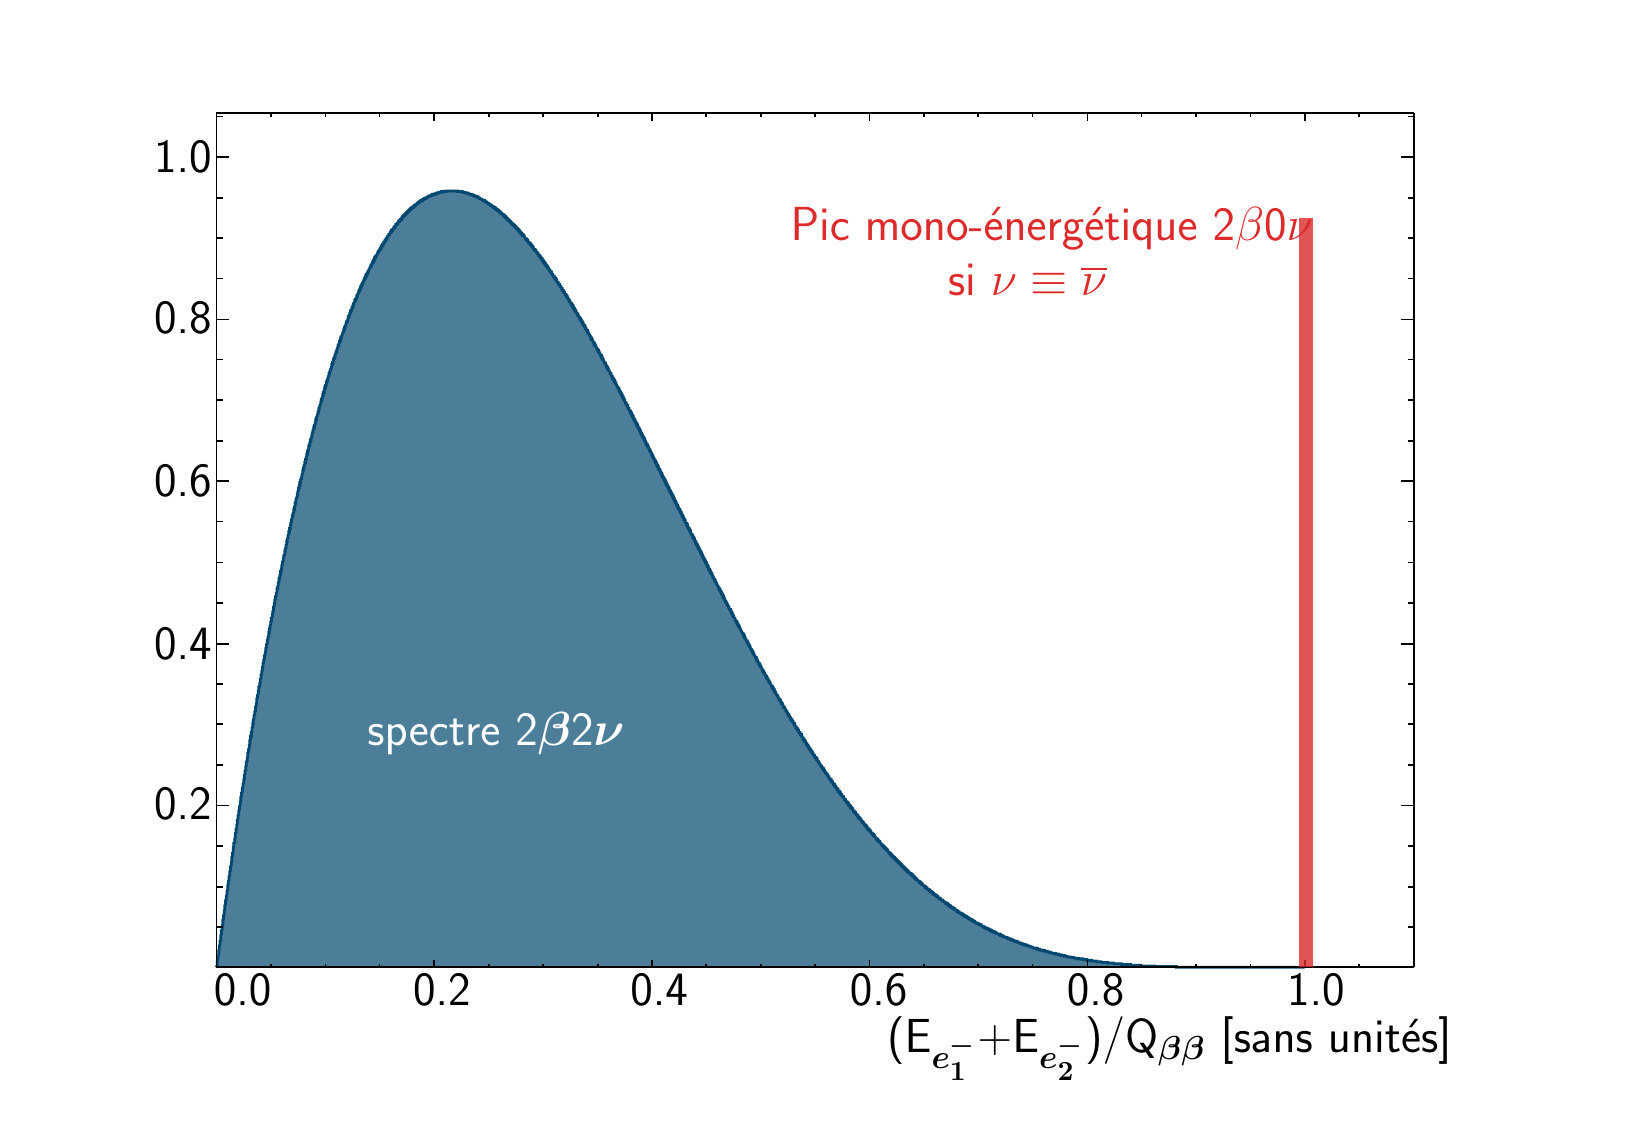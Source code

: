 \begin{tikzpicture}[y=-1cm]
  \sf
  \definecolor{red}{RGB}{221,42,43}
  \definecolor{green}{RGB}{132,184,24}
  \definecolor{blue}{RGB}{0,72,112}
  \definecolor{orange}{RGB}{192,128,64}
  \definecolor{gray}{RGB}{107,108,110}

% objects at depth 999:
% polyline
\path[fill=white] (0,27.94) rectangle (20.003,14.376);

% objects at depth 997:
% polyline
\path[fill=white] (2.398,26.308) rectangle (17.604,15.46);

% objects at depth 993:
% polyline
\path[fill=white] (2.398,26.308) rectangle (17.604,15.46);

\draw[line width=1pt,blue, fill=blue, fill opacity=0.7] (2.398,26.308) -- (2.398,26.3) -- (2.407,26.291) -- (2.407,26.23) -- (2.417,26.211) -- (2.417,26.168) -- (2.426,26.149) -- (2.426,26.096) -- (2.434,26.079) -- (2.434,26.035) -- (2.443,26.018) -- (2.443,25.974) -- (2.451,25.965) -- (2.451,25.904) -- (2.46,25.893) -- (2.46,25.84) -- (2.47,25.832) -- (2.47,25.779) -- (2.479,25.77) -- (2.479,25.709) -- (2.487,25.701) -- (2.487,25.648) -- (2.496,25.639) -- (2.496,25.586) -- (2.504,25.576) -- (2.504,25.523) -- (2.512,25.514) -- (2.512,25.461) -- (2.523,25.453) -- (2.523,25.4) -- (2.532,25.383) -- (2.532,25.339) -- (2.54,25.33) -- (2.54,25.269) -- (2.548,25.258) -- (2.548,25.216) -- (2.557,25.205) -- (2.557,25.152) -- (2.565,25.144) -- (2.565,25.091) -- (2.576,25.082) -- (2.576,25.03) -- (2.584,25.021) -- (2.584,24.977) -- (2.593,24.968) -- (2.593,24.907) -- (2.601,24.898) -- (2.601,24.854) -- (2.61,24.845) -- (2.61,24.782) -- (2.618,24.773) -- (2.618,24.729) -- (2.629,24.721) -- (2.629,24.676) -- (2.637,24.668) -- (2.637,24.606) -- (2.646,24.598) -- (2.646,24.553) -- (2.654,24.545) -- (2.654,24.5) -- (2.663,24.492) -- (2.663,24.439) -- (2.671,24.431) -- (2.671,24.378) -- (2.682,24.369) -- (2.682,24.316) -- (2.69,24.306) -- (2.69,24.263) -- (2.699,24.253) -- (2.699,24.21) -- (2.707,24.2) -- (2.707,24.147) -- (2.716,24.138) -- (2.716,24.094) -- (2.724,24.086) -- (2.724,24.033) -- (2.735,24.024) -- (2.735,23.98) -- (2.743,23.971) -- (2.743,23.927) -- (2.752,23.918) -- (2.752,23.865) -- (2.76,23.857) -- (2.76,23.812) -- (2.769,23.804) -- (2.769,23.76) -- (2.777,23.751) -- (2.777,23.698) -- (2.788,23.69) -- (2.788,23.645) -- (2.796,23.637) -- (2.796,23.584) -- (2.805,23.575) -- (2.805,23.539) -- (2.813,23.531) -- (2.813,23.487) -- (2.822,23.478) -- (2.822,23.425) -- (2.83,23.417) -- (2.83,23.372) -- (2.841,23.372) -- (2.841,23.319) -- (2.849,23.311) -- (2.849,23.266) -- (2.857,23.258) -- (2.857,23.213) -- (2.866,23.213) -- (2.866,23.161) -- (2.874,23.152) -- (2.874,23.108) -- (2.883,23.099) -- (2.883,23.063) -- (2.893,23.055) -- (2.893,23.002) -- (2.902,22.993) -- (2.902,22.957) -- (2.91,22.949) -- (2.91,22.896) -- (2.919,22.888) -- (2.919,22.852) -- (2.927,22.843) -- (2.927,22.799) -- (2.936,22.799) -- (2.936,22.746) -- (2.946,22.737) -- (2.946,22.701) -- (2.955,22.693) -- (2.955,22.648) -- (2.963,22.64) -- (2.963,22.595) -- (2.972,22.587) -- (2.972,22.551) -- (2.98,22.543) -- (2.98,22.498) -- (2.989,22.49) -- (2.989,22.445) -- (2.999,22.437) -- (2.999,22.401) -- (3.008,22.392) -- (3.008,22.348) -- (3.016,22.339) -- (3.016,22.305) -- (3.025,22.295) -- (3.025,22.253) -- (3.033,22.242) -- (3.033,22.208) -- (3.042,22.2) -- (3.042,22.155) -- (3.052,22.155) -- (3.052,22.111) -- (3.061,22.102) -- (3.061,22.058) -- (3.069,22.058) -- (3.069,22.013) -- (3.078,22.013) -- (3.078,21.969) -- (3.086,21.96) -- (3.086,21.924) -- (3.095,21.916) -- (3.095,21.872) -- (3.105,21.863) -- (3.105,21.829) -- (3.114,21.819) -- (3.114,21.785) -- (3.122,21.776) -- (3.122,21.732) -- (3.131,21.723) -- (3.131,21.687) -- (3.139,21.679) -- (3.139,21.643) -- (3.147,21.634) -- (3.147,21.598) -- (3.158,21.59) -- (3.158,21.554) -- (3.167,21.546) -- (3.167,21.501) -- (3.175,21.501) -- (3.175,21.467) -- (3.183,21.459) -- (3.183,21.423) -- (3.192,21.414) -- (3.192,21.37) -- (3.2,21.37) -- (3.2,21.334) -- (3.211,21.325) -- (3.211,21.281) -- (3.219,21.281) -- (3.219,21.247) -- (3.228,21.237) -- (3.228,21.203) -- (3.236,21.194) -- (3.236,21.158) -- (3.245,21.15) -- (3.245,21.114) -- (3.253,21.105) -- (3.253,21.078) -- (3.264,21.069) -- (3.264,21.025) -- (3.272,21.025) -- (3.272,20.991) -- (3.281,20.983) -- (3.281,20.947) -- (3.289,20.938) -- (3.289,20.902) -- (3.298,20.902) -- (3.298,20.866) -- (3.306,20.858) -- (3.306,20.824) -- (3.317,20.813) -- (3.317,20.779) -- (3.325,20.779) -- (3.325,20.735) -- (3.334,20.735) -- (3.334,20.699) -- (3.342,20.69) -- (3.342,20.665) -- (3.351,20.654) -- (3.351,20.621) -- (3.359,20.612) -- (3.359,20.576) -- (3.37,20.576) -- (3.37,20.54) -- (3.378,20.532) -- (3.378,20.496) -- (3.387,20.496) -- (3.387,20.462) -- (3.395,20.453) -- (3.395,20.417) -- (3.404,20.417) -- (3.404,20.381) -- (3.412,20.373) -- (3.412,20.348) -- (3.423,20.337) -- (3.423,20.303) -- (3.431,20.303) -- (3.431,20.267) -- (3.44,20.259) -- (3.44,20.223) -- (3.448,20.223) -- (3.448,20.189) -- (3.457,20.189) -- (3.457,20.153) -- (3.465,20.153) -- (3.465,20.117) -- (3.476,20.108) -- (3.476,20.083) -- (3.484,20.072) -- (3.484,20.047) -- (3.493,20.038) -- (3.493,20.003) -- (3.501,20.003) -- (3.501,19.967) -- (3.509,19.967) -- (3.509,19.933) -- (3.518,19.924) -- (3.518,19.897) -- (3.528,19.897) -- (3.528,19.861) -- (3.537,19.861) -- (3.537,19.827) -- (3.545,19.818) -- (3.545,19.791) -- (3.554,19.791) -- (3.554,19.755) -- (3.562,19.755) -- (3.562,19.721) -- (3.571,19.713) -- (3.571,19.685) -- (3.581,19.685) -- (3.581,19.649) -- (3.59,19.641) -- (3.59,19.615) -- (3.598,19.615) -- (3.598,19.588) -- (3.607,19.579) -- (3.607,19.554) -- (3.615,19.543) -- (3.615,19.518) -- (3.624,19.509) -- (3.624,19.482) -- (3.634,19.473) -- (3.634,19.448) -- (3.643,19.448) -- (3.643,19.42) -- (3.651,19.412) -- (3.651,19.384) -- (3.66,19.376) -- (3.66,19.351) -- (3.668,19.351) -- (3.668,19.323) -- (3.677,19.315) -- (3.677,19.289) -- (3.687,19.279) -- (3.687,19.253) -- (3.696,19.253) -- (3.696,19.217) -- (3.704,19.217) -- (3.704,19.192) -- (3.713,19.183) -- (3.713,19.164) -- (3.721,19.156) -- (3.721,19.13) -- (3.73,19.12) -- (3.73,19.094) -- (3.74,19.094) -- (3.74,19.067) -- (3.749,19.058) -- (3.749,19.033) -- (3.757,19.033) -- (3.757,19.006) -- (3.766,19.006) -- (3.766,18.972) -- (3.774,18.972) -- (3.774,18.944) -- (3.782,18.944) -- (3.782,18.919) -- (3.793,18.919) -- (3.793,18.883) -- (3.802,18.883) -- (3.802,18.855) -- (3.81,18.855) -- (3.81,18.83) -- (3.818,18.821) -- (3.818,18.802) -- (3.827,18.794) -- (3.827,18.768) -- (3.835,18.768) -- (3.835,18.741) -- (3.846,18.733) -- (3.846,18.716) -- (3.854,18.707) -- (3.854,18.688) -- (3.863,18.68) -- (3.863,18.654) -- (3.871,18.654) -- (3.871,18.627) -- (3.88,18.627) -- (3.88,18.601) -- (3.888,18.601) -- (3.888,18.574) -- (3.899,18.574) -- (3.899,18.548) -- (3.907,18.548) -- (3.907,18.521) -- (3.916,18.512) -- (3.916,18.495) -- (3.924,18.495) -- (3.924,18.468) -- (3.933,18.459) -- (3.933,18.443) -- (3.941,18.432) -- (3.941,18.415) -- (3.952,18.415) -- (3.952,18.39) -- (3.96,18.379) -- (3.96,18.362) -- (3.969,18.362) -- (3.969,18.337) -- (3.977,18.337) -- (3.977,18.309) -- (3.986,18.309) -- (3.986,18.292) -- (3.994,18.284) -- (3.994,18.265) -- (4.005,18.256) -- (4.005,18.239) -- (4.013,18.231) -- (4.013,18.212) -- (4.022,18.212) -- (4.022,18.186) -- (4.03,18.186) -- (4.03,18.167) -- (4.039,18.159) -- (4.039,18.142) -- (4.047,18.133) -- (4.047,18.114) -- (4.058,18.114) -- (4.058,18.098) -- (4.066,18.089) -- (4.066,18.072) -- (4.075,18.062) -- (4.075,18.045) -- (4.083,18.045) -- (4.083,18.028) -- (4.092,18.019) -- (4.092,18.0) -- (4.1,17.992) -- (4.1,17.975) -- (4.111,17.975) -- (4.111,17.956) -- (4.119,17.947) -- (4.119,17.93) -- (4.128,17.93) -- (4.128,17.913) -- (4.136,17.913) -- (4.136,17.886) -- (4.144,17.886) -- (4.144,17.869) -- (4.153,17.86) -- (4.153,17.841) -- (4.163,17.841) -- (4.163,17.824) -- (4.172,17.824) -- (4.172,17.808) -- (4.18,17.797) -- (4.18,17.78) -- (4.189,17.78) -- (4.189,17.763) -- (4.197,17.755) -- (4.197,17.744) -- (4.206,17.736) -- (4.206,17.719) -- (4.216,17.719) -- (4.216,17.702) -- (4.225,17.702) -- (4.225,17.674) -- (4.233,17.674) -- (4.233,17.657) -- (4.242,17.657) -- (4.242,17.638) -- (4.25,17.638) -- (4.25,17.621) -- (4.259,17.613) -- (4.259,17.604) -- (4.269,17.596) -- (4.269,17.585) -- (4.278,17.577) -- (4.278,17.56) -- (4.286,17.56) -- (4.286,17.543) -- (4.295,17.543) -- (4.295,17.524) -- (4.303,17.524) -- (4.303,17.507) -- (4.312,17.507) -- (4.312,17.49) -- (4.322,17.49) -- (4.322,17.471) -- (4.331,17.462) -- (4.331,17.454) -- (4.339,17.446) -- (4.339,17.437) -- (4.348,17.427) -- (4.348,17.418) -- (4.356,17.41) -- (4.356,17.401) -- (4.365,17.401) -- (4.365,17.384) -- (4.375,17.374) -- (4.375,17.365) -- (4.384,17.365) -- (4.384,17.348) -- (4.392,17.348) -- (4.392,17.331) -- (4.401,17.331) -- (4.401,17.312) -- (4.409,17.312) -- (4.409,17.295) -- (4.417,17.295) -- (4.417,17.278) -- (4.428,17.278) -- (4.428,17.268) -- (4.437,17.259) -- (4.437,17.251) -- (4.445,17.242) -- (4.445,17.234) -- (4.453,17.234) -- (4.453,17.215) -- (4.462,17.215) -- (4.462,17.206) -- (4.47,17.198) -- (4.47,17.189) -- (4.481,17.189) -- (4.481,17.173) -- (4.489,17.173) -- (4.489,17.153) -- (4.498,17.153) -- (4.498,17.145) -- (4.506,17.145) -- (4.506,17.128) -- (4.515,17.128) -- (4.515,17.12) -- (4.523,17.109) -- (4.523,17.101) -- (4.534,17.101) -- (4.534,17.084) -- (4.542,17.084) -- (4.542,17.075) -- (4.551,17.075) -- (4.551,17.056) -- (4.559,17.056) -- (4.559,17.048) -- (4.568,17.039) -- (4.568,17.031) -- (4.576,17.031) -- (4.576,17.022) -- (4.587,17.014) -- (4.587,17.003) -- (4.595,17.003) -- (4.595,16.995) -- (4.604,16.986) -- (4.604,16.978) -- (4.612,16.978) -- (4.612,16.969) -- (4.621,16.969) -- (4.621,16.95) -- (4.629,16.95) -- (4.629,16.942) -- (4.64,16.942) -- (4.64,16.933) -- (4.648,16.925) -- (4.648,16.916) -- (4.657,16.916) -- (4.657,16.908) -- (4.665,16.908) -- (4.665,16.897) -- (4.674,16.889) -- (4.674,16.88) -- (4.682,16.88) -- (4.682,16.872) -- (4.693,16.872) -- (4.693,16.863) -- (4.701,16.863) -- (4.701,16.855) -- (4.71,16.844) -- (4.71,16.836) -- (4.718,16.836) -- (4.718,16.828) -- (4.727,16.828) -- (4.727,16.819) -- (4.735,16.819) -- (4.735,16.811) -- (4.746,16.811) -- (4.746,16.802) -- (4.754,16.802) -- (4.754,16.783) -- (4.763,16.783) -- (4.763,16.775) -- (4.771,16.775) -- (4.771,16.766) -- (4.779,16.766) -- (4.779,16.758) -- (4.788,16.758) -- (4.788,16.749) -- (4.798,16.749) -- (4.798,16.739) -- (4.807,16.739) -- (4.807,16.73) -- (4.815,16.73) -- (4.815,16.722) -- (4.824,16.722) -- (4.824,16.713) -- (4.832,16.713) -- (4.832,16.705) -- (4.841,16.705) -- (4.841,16.696) -- (4.851,16.696) -- (4.851,16.686) -- (4.86,16.686) -- (4.86,16.677) -- (4.868,16.677) -- (4.868,16.669) -- (4.877,16.669) -- (4.877,16.66) -- (4.894,16.66) -- (4.894,16.652) -- (4.904,16.652) -- (4.904,16.643) -- (4.913,16.643) -- (4.913,16.633) -- (4.921,16.633) -- (4.921,16.624) -- (4.93,16.624) -- (4.938,16.616) -- (4.947,16.616) -- (4.947,16.607) -- (4.957,16.607) -- (4.957,16.599) -- (4.966,16.599) -- (4.966,16.59) -- (4.983,16.59) -- (4.983,16.58) -- (4.991,16.58) -- (4.991,16.571) -- (5.01,16.571) -- (5.01,16.563) -- (5.019,16.563) -- (5.019,16.554) -- (5.036,16.554) -- (5.036,16.546) -- (5.052,16.546) -- (5.052,16.538) -- (5.072,16.538) -- (5.072,16.527) -- (5.08,16.527) -- (5.088,16.518) -- (5.105,16.518) -- (5.105,16.51) -- (5.124,16.51) -- (5.124,16.502) -- (5.141,16.502) -- (5.141,16.493) -- (5.169,16.493) -- (5.169,16.485) -- (5.194,16.485) -- (5.194,16.474) -- (5.222,16.474) -- (5.222,16.466) -- (5.256,16.466) -- (5.256,16.457) -- (5.309,16.457) -- (5.309,16.449) -- (5.459,16.449) -- (5.459,16.457) -- (5.52,16.457) -- (5.52,16.466) -- (5.556,16.466) -- (5.556,16.474) -- (5.592,16.474) -- (5.592,16.485) -- (5.609,16.485) -- (5.618,16.493) -- (5.635,16.493) -- (5.635,16.502) -- (5.662,16.502) -- (5.662,16.51) -- (5.679,16.51) -- (5.679,16.518) -- (5.707,16.518) -- (5.707,16.527) -- (5.723,16.527) -- (5.723,16.538) -- (5.74,16.538) -- (5.74,16.546) -- (5.751,16.546) -- (5.759,16.554) -- (5.768,16.554) -- (5.776,16.563) -- (5.785,16.563) -- (5.785,16.571) -- (5.804,16.571) -- (5.804,16.58) -- (5.812,16.58) -- (5.821,16.59) -- (5.829,16.59) -- (5.829,16.599) -- (5.838,16.599) -- (5.846,16.607) -- (5.857,16.607) -- (5.857,16.616) -- (5.865,16.616) -- (5.874,16.624) -- (5.882,16.624) -- (5.882,16.633) -- (5.891,16.633) -- (5.899,16.643) -- (5.91,16.643) -- (5.91,16.652) -- (5.918,16.652) -- (5.918,16.66) -- (5.935,16.66) -- (5.935,16.669) -- (5.944,16.669) -- (5.944,16.677) -- (5.952,16.677) -- (5.952,16.686) -- (5.963,16.686) -- (5.963,16.696) -- (5.98,16.696) -- (5.98,16.705) -- (5.988,16.705) -- (5.988,16.713) -- (5.997,16.713) -- (5.997,16.722) -- (6.005,16.722) -- (6.005,16.73) -- (6.016,16.73) -- (6.016,16.739) -- (6.024,16.739) -- (6.032,16.749) -- (6.041,16.749) -- (6.041,16.758) -- (6.049,16.758) -- (6.049,16.766) -- (6.058,16.766) -- (6.058,16.775) -- (6.068,16.775) -- (6.068,16.783) -- (6.077,16.783) -- (6.077,16.792) -- (6.085,16.792) -- (6.085,16.802) -- (6.094,16.802) -- (6.094,16.811) -- (6.102,16.811) -- (6.102,16.819) -- (6.111,16.819) -- (6.111,16.828) -- (6.121,16.828) -- (6.121,16.836) -- (6.13,16.836) -- (6.13,16.844) -- (6.138,16.844) -- (6.138,16.855) -- (6.147,16.855) -- (6.147,16.863) -- (6.155,16.863) -- (6.155,16.872) -- (6.164,16.872) -- (6.164,16.88) -- (6.174,16.88) -- (6.174,16.889) -- (6.183,16.889) -- (6.183,16.897) -- (6.191,16.897) -- (6.191,16.908) -- (6.2,16.908) -- (6.2,16.916) -- (6.208,16.916) -- (6.208,16.925) -- (6.217,16.925) -- (6.217,16.933) -- (6.227,16.933) -- (6.227,16.942) -- (6.236,16.942) -- (6.236,16.95) -- (6.244,16.95) -- (6.244,16.961) -- (6.253,16.961) -- (6.253,16.978) -- (6.261,16.978) -- (6.261,16.986) -- (6.27,16.986) -- (6.27,16.995) -- (6.28,16.995) -- (6.28,17.003) -- (6.289,17.003) -- (6.289,17.014) -- (6.297,17.014) -- (6.297,17.022) -- (6.306,17.022) -- (6.306,17.031) -- (6.314,17.039) -- (6.322,17.048) -- (6.322,17.056) -- (6.333,17.056) -- (6.333,17.067) -- (6.342,17.067) -- (6.342,17.075) -- (6.35,17.075) -- (6.35,17.084) -- (6.358,17.092) -- (6.358,17.101) -- (6.367,17.101) -- (6.367,17.109) -- (6.375,17.109) -- (6.375,17.12) -- (6.386,17.12) -- (6.386,17.128) -- (6.394,17.128) -- (6.394,17.145) -- (6.403,17.145) -- (6.403,17.153) -- (6.411,17.153) -- (6.411,17.162) -- (6.42,17.162) -- (6.42,17.173) -- (6.428,17.181) -- (6.428,17.189) -- (6.439,17.189) -- (6.439,17.198) -- (6.447,17.198) -- (6.447,17.206) -- (6.456,17.206) -- (6.456,17.215) -- (6.464,17.225) -- (6.464,17.234) -- (6.473,17.234) -- (6.473,17.242) -- (6.481,17.242) -- (6.481,17.251) -- (6.492,17.259) -- (6.492,17.268) -- (6.5,17.268) -- (6.5,17.278) -- (6.509,17.278) -- (6.509,17.295) -- (6.517,17.295) -- (6.517,17.304) -- (6.526,17.304) -- (6.526,17.312) -- (6.534,17.312) -- (6.534,17.331) -- (6.545,17.331) -- (6.545,17.34) -- (6.553,17.34) -- (6.553,17.357) -- (6.562,17.357) -- (6.562,17.365) -- (6.57,17.365) -- (6.57,17.374) -- (6.579,17.374) -- (6.579,17.393) -- (6.587,17.393) -- (6.587,17.401) -- (6.598,17.401) -- (6.598,17.41) -- (6.606,17.418) -- (6.606,17.427) -- (6.615,17.427) -- (6.615,17.437) -- (6.623,17.446) -- (6.623,17.454) -- (6.632,17.454) -- (6.632,17.462) -- (6.64,17.471) -- (6.64,17.479) -- (6.651,17.479) -- (6.651,17.49) -- (6.659,17.498) -- (6.659,17.507) -- (6.668,17.507) -- (6.668,17.515) -- (6.676,17.524) -- (6.676,17.532) -- (6.684,17.532) -- (6.684,17.543) -- (6.693,17.543) -- (6.693,17.56) -- (6.703,17.56) -- (6.703,17.568) -- (6.712,17.568) -- (6.712,17.585) -- (6.72,17.585) -- (6.72,17.596) -- (6.729,17.604) -- (6.729,17.613) -- (6.737,17.613) -- (6.737,17.621) -- (6.746,17.63) -- (6.746,17.638) -- (6.756,17.638) -- (6.756,17.649) -- (6.765,17.657) -- (6.765,17.666) -- (6.773,17.666) -- (6.773,17.674) -- (6.782,17.683) -- (6.782,17.691) -- (6.79,17.691) -- (6.79,17.71) -- (6.799,17.71) -- (6.799,17.719) -- (6.809,17.719) -- (6.809,17.736) -- (6.818,17.736) -- (6.818,17.744) -- (6.826,17.755) -- (6.826,17.763) -- (6.835,17.763) -- (6.835,17.78) -- (6.843,17.78) -- (6.843,17.788) -- (6.852,17.788) -- (6.852,17.808) -- (6.862,17.808) -- (6.862,17.816) -- (6.871,17.824) -- (6.871,17.833) -- (6.879,17.833) -- (6.879,17.85) -- (6.888,17.85) -- (6.888,17.86) -- (6.896,17.869) -- (6.896,17.877) -- (6.905,17.877) -- (6.905,17.894) -- (6.915,17.894) -- (6.915,17.903) -- (6.924,17.903) -- (6.924,17.922) -- (6.932,17.922) -- (6.932,17.939) -- (6.941,17.939) -- (6.941,17.947) -- (6.949,17.947) -- (6.949,17.966) -- (6.957,17.966) -- (6.957,17.983) -- (6.968,17.983) -- (6.968,17.992) -- (6.977,18.0) -- (6.977,18.009) -- (6.985,18.009) -- (6.985,18.028) -- (6.993,18.028) -- (6.993,18.036) -- (7.002,18.045) -- (7.002,18.053) -- (7.01,18.053) -- (7.01,18.072) -- (7.021,18.072) -- (7.021,18.089) -- (7.029,18.089) -- (7.029,18.098) -- (7.038,18.098) -- (7.038,18.114) -- (7.046,18.114) -- (7.046,18.133) -- (7.055,18.133) -- (7.055,18.142) -- (7.063,18.15) -- (7.063,18.159) -- (7.074,18.159) -- (7.074,18.178) -- (7.082,18.178) -- (7.082,18.195) -- (7.091,18.195) -- (7.091,18.203) -- (7.099,18.212) -- (7.099,18.22) -- (7.108,18.22) -- (7.108,18.239) -- (7.116,18.239) -- (7.116,18.256) -- (7.127,18.256) -- (7.127,18.265) -- (7.135,18.273) -- (7.135,18.284) -- (7.144,18.292) -- (7.144,18.301) -- (7.152,18.301) -- (7.152,18.318) -- (7.161,18.318) -- (7.161,18.337) -- (7.169,18.337) -- (7.169,18.345) -- (7.18,18.354) -- (7.18,18.362) -- (7.188,18.371) -- (7.188,18.379) -- (7.197,18.379) -- (7.197,18.398) -- (7.205,18.398) -- (7.205,18.415) -- (7.214,18.415) -- (7.214,18.423) -- (7.222,18.432) -- (7.222,18.443) -- (7.233,18.451) -- (7.233,18.459) -- (7.241,18.459) -- (7.241,18.476) -- (7.25,18.476) -- (7.25,18.495) -- (7.258,18.495) -- (7.258,18.504) -- (7.267,18.512) -- (7.267,18.521) -- (7.275,18.529) -- (7.275,18.538) -- (7.286,18.538) -- (7.286,18.557) -- (7.294,18.557) -- (7.294,18.574) -- (7.303,18.574) -- (7.303,18.591) -- (7.311,18.591) -- (7.311,18.601) -- (7.319,18.61) -- (7.319,18.618) -- (7.328,18.627) -- (7.328,18.635) -- (7.338,18.635) -- (7.338,18.654) -- (7.347,18.663) -- (7.347,18.671) -- (7.355,18.671) -- (7.355,18.688) -- (7.364,18.688) -- (7.364,18.707) -- (7.372,18.707) -- (7.372,18.724) -- (7.381,18.724) -- (7.381,18.733) -- (7.391,18.741) -- (7.391,18.749) -- (7.4,18.76) -- (7.4,18.768) -- (7.408,18.768) -- (7.408,18.785) -- (7.417,18.794) -- (7.417,18.802) -- (7.425,18.802) -- (7.425,18.821) -- (7.434,18.821) -- (7.434,18.838) -- (7.444,18.838) -- (7.444,18.855) -- (7.453,18.855) -- (7.453,18.874) -- (7.461,18.874) -- (7.461,18.891) -- (7.47,18.891) -- (7.47,18.9) -- (7.478,18.908) -- (7.478,18.919) -- (7.487,18.927) -- (7.487,18.936) -- (7.497,18.944) -- (7.497,18.953) -- (7.506,18.953) -- (7.506,18.972) -- (7.514,18.972) -- (7.514,18.989) -- (7.523,18.989) -- (7.523,19.006) -- (7.531,19.006) -- (7.531,19.025) -- (7.54,19.025) -- (7.54,19.042) -- (7.55,19.042) -- (7.55,19.058) -- (7.559,19.058) -- (7.559,19.078) -- (7.567,19.078) -- (7.567,19.094) -- (7.576,19.094) -- (7.576,19.111) -- (7.584,19.111) -- (7.584,19.12) -- (7.592,19.13) -- (7.592,19.147) -- (7.603,19.147) -- (7.603,19.156) -- (7.612,19.164) -- (7.612,19.173) -- (7.62,19.173) -- (7.62,19.192) -- (7.628,19.2) -- (7.628,19.209) -- (7.637,19.209) -- (7.637,19.226) -- (7.645,19.236) -- (7.645,19.245) -- (7.656,19.245) -- (7.656,19.262) -- (7.664,19.262) -- (7.664,19.279) -- (7.673,19.279) -- (7.673,19.298) -- (7.681,19.298) -- (7.681,19.315) -- (7.69,19.315) -- (7.69,19.332) -- (7.698,19.332) -- (7.698,19.351) -- (7.709,19.351) -- (7.709,19.367) -- (7.717,19.367) -- (7.717,19.384) -- (7.726,19.384) -- (7.726,19.403) -- (7.734,19.403) -- (7.734,19.42) -- (7.743,19.42) -- (7.743,19.437) -- (7.751,19.437) -- (7.751,19.456) -- (7.762,19.456) -- (7.762,19.473) -- (7.77,19.473) -- (7.77,19.49) -- (7.779,19.49) -- (7.779,19.509) -- (7.787,19.509) -- (7.787,19.526) -- (7.796,19.526) -- (7.796,19.543) -- (7.804,19.543) -- (7.804,19.562) -- (7.815,19.562) -- (7.815,19.579) -- (7.823,19.579) -- (7.823,19.596) -- (7.832,19.596) -- (7.832,19.615) -- (7.84,19.615) -- (7.84,19.624) -- (7.849,19.632) -- (7.849,19.649) -- (7.857,19.649) -- (7.857,19.668) -- (7.868,19.668) -- (7.868,19.685) -- (7.876,19.685) -- (7.876,19.702) -- (7.885,19.702) -- (7.885,19.713) -- (7.893,19.721) -- (7.893,19.738) -- (7.902,19.738) -- (7.902,19.755) -- (7.91,19.755) -- (7.91,19.765) -- (7.921,19.774) -- (7.921,19.791) -- (7.929,19.791) -- (7.929,19.808) -- (7.938,19.808) -- (7.938,19.827) -- (7.946,19.827) -- (7.946,19.844) -- (7.954,19.844) -- (7.954,19.852) -- (7.963,19.861) -- (7.963,19.88) -- (7.973,19.88) -- (7.973,19.897) -- (7.982,19.897) -- (7.982,19.914) -- (7.99,19.914) -- (7.99,19.933) -- (7.999,19.933) -- (7.999,19.95) -- (8.007,19.95) -- (8.007,19.967) -- (8.016,19.967) -- (8.016,19.986) -- (8.026,19.986) -- (8.026,20.003) -- (8.035,20.003) -- (8.035,20.019) -- (8.043,20.019) -- (8.043,20.038) -- (8.052,20.038) -- (8.052,20.055) -- (8.06,20.055) -- (8.06,20.072) -- (8.069,20.072) -- (8.069,20.091) -- (8.079,20.091) -- (8.079,20.108) -- (8.088,20.108) -- (8.088,20.125) -- (8.096,20.125) -- (8.096,20.144) -- (8.105,20.144) -- (8.105,20.161) -- (8.113,20.161) -- (8.113,20.178) -- (8.122,20.178) -- (8.122,20.197) -- (8.132,20.197) -- (8.132,20.214) -- (8.141,20.214) -- (8.141,20.231) -- (8.149,20.231) -- (8.149,20.25) -- (8.158,20.25) -- (8.158,20.267) -- (8.166,20.267) -- (8.166,20.284) -- (8.175,20.284) -- (8.175,20.303) -- (8.185,20.303) -- (8.185,20.32) -- (8.194,20.32) -- (8.194,20.337) -- (8.202,20.337) -- (8.202,20.356) -- (8.211,20.356) -- (8.211,20.373) -- (8.219,20.373) -- (8.219,20.39) -- (8.227,20.39) -- (8.227,20.409) -- (8.238,20.409) -- (8.238,20.426) -- (8.247,20.426) -- (8.247,20.443) -- (8.255,20.443) -- (8.255,20.462) -- (8.263,20.462) -- (8.263,20.479) -- (8.272,20.479) -- (8.272,20.496) -- (8.28,20.496) -- (8.28,20.515) -- (8.291,20.515) -- (8.291,20.532) -- (8.299,20.532) -- (8.299,20.549) -- (8.308,20.549) -- (8.308,20.568) -- (8.316,20.568) -- (8.316,20.585) -- (8.325,20.585) -- (8.325,20.602) -- (8.333,20.602) -- (8.333,20.621) -- (8.344,20.621) -- (8.344,20.637) -- (8.352,20.637) -- (8.352,20.654) -- (8.361,20.665) -- (8.361,20.673) -- (8.369,20.673) -- (8.369,20.69) -- (8.378,20.69) -- (8.378,20.707) -- (8.386,20.718) -- (8.386,20.726) -- (8.397,20.726) -- (8.397,20.743) -- (8.405,20.743) -- (8.405,20.76) -- (8.414,20.76) -- (8.414,20.779) -- (8.422,20.779) -- (8.422,20.796) -- (8.431,20.805) -- (8.431,20.813) -- (8.439,20.813) -- (8.439,20.832) -- (8.45,20.832) -- (8.45,20.849) -- (8.458,20.849) -- (8.458,20.866) -- (8.467,20.866) -- (8.467,20.885) -- (8.475,20.894) -- (8.475,20.902) -- (8.484,20.902) -- (8.484,20.919) -- (8.492,20.919) -- (8.492,20.938) -- (8.503,20.938) -- (8.503,20.955) -- (8.511,20.955) -- (8.511,20.972) -- (8.52,20.972) -- (8.52,20.991) -- (8.528,20.991) -- (8.528,21.008) -- (8.537,21.008) -- (8.537,21.025) -- (8.545,21.025) -- (8.545,21.044) -- (8.556,21.044) -- (8.556,21.061) -- (8.564,21.061) -- (8.564,21.078) -- (8.572,21.078) -- (8.572,21.097) -- (8.581,21.097) -- (8.581,21.114) -- (8.589,21.114) -- (8.589,21.131) -- (8.598,21.131) -- (8.598,21.15) -- (8.608,21.15) -- (8.608,21.167) -- (8.617,21.167) -- (8.617,21.184) -- (8.625,21.184) -- (8.625,21.203) -- (8.634,21.203) -- (8.634,21.22) -- (8.642,21.22) -- (8.642,21.237) -- (8.651,21.237) -- (8.651,21.256) -- (8.661,21.256) -- (8.661,21.273) -- (8.67,21.273) -- (8.67,21.289) -- (8.678,21.289) -- (8.678,21.308) -- (8.687,21.308) -- (8.687,21.325) -- (8.695,21.325) -- (8.695,21.334) -- (8.704,21.342) -- (8.704,21.361) -- (8.714,21.361) -- (8.714,21.37) -- (8.723,21.378) -- (8.723,21.395) -- (8.731,21.395) -- (8.731,21.406) -- (8.74,21.414) -- (8.74,21.423) -- (8.748,21.431) -- (8.748,21.44) -- (8.757,21.448) -- (8.757,21.459) -- (8.767,21.467) -- (8.767,21.476) -- (8.776,21.484) -- (8.776,21.493) -- (8.784,21.493) -- (8.784,21.512) -- (8.793,21.512) -- (8.793,21.529) -- (8.801,21.529) -- (8.801,21.546) -- (8.81,21.546) -- (8.81,21.565) -- (8.82,21.565) -- (8.82,21.582) -- (8.829,21.582) -- (8.829,21.598) -- (8.837,21.598) -- (8.837,21.618) -- (8.846,21.618) -- (8.846,21.634) -- (8.854,21.634) -- (8.854,21.643) -- (8.862,21.651) -- (8.862,21.67) -- (8.873,21.67) -- (8.873,21.679) -- (8.882,21.687) -- (8.882,21.704) -- (8.89,21.704) -- (8.89,21.713) -- (8.898,21.723) -- (8.898,21.732) -- (8.907,21.732) -- (8.907,21.749) -- (8.915,21.757) -- (8.915,21.766) -- (8.926,21.766) -- (8.926,21.785) -- (8.934,21.785) -- (8.934,21.802) -- (8.943,21.802) -- (8.943,21.819) -- (8.951,21.819) -- (8.951,21.838) -- (8.96,21.838) -- (8.96,21.855) -- (8.968,21.855) -- (8.968,21.863) -- (8.979,21.872) -- (8.979,21.882) -- (8.987,21.891) -- (8.987,21.899) -- (8.996,21.907) -- (8.996,21.916) -- (9.004,21.916) -- (9.004,21.935) -- (9.013,21.935) -- (9.013,21.952) -- (9.021,21.952) -- (9.021,21.969) -- (9.032,21.969) -- (9.032,21.988) -- (9.04,21.988) -- (9.04,21.996) -- (9.049,22.005) -- (9.049,22.022) -- (9.057,22.022) -- (9.057,22.03) -- (9.066,22.041) -- (9.066,22.049) -- (9.074,22.058) -- (9.074,22.066) -- (9.085,22.066) -- (9.085,22.083) -- (9.093,22.083) -- (9.093,22.102) -- (9.102,22.102) -- (9.102,22.119) -- (9.11,22.119) -- (9.11,22.128) -- (9.119,22.136) -- (9.119,22.147) -- (9.127,22.155) -- (9.127,22.164) -- (9.138,22.164) -- (9.138,22.181) -- (9.146,22.181) -- (9.146,22.2) -- (9.155,22.2) -- (9.155,22.217) -- (9.163,22.217) -- (9.163,22.233) -- (9.172,22.233) -- (9.172,22.242) -- (9.18,22.253) -- (9.18,22.261) -- (9.191,22.269) -- (9.191,22.278) -- (9.199,22.278) -- (9.199,22.295) -- (9.207,22.295) -- (9.207,22.314) -- (9.216,22.314) -- (9.216,22.331) -- (9.224,22.331) -- (9.224,22.339) -- (9.233,22.348) -- (9.233,22.358) -- (9.243,22.367) -- (9.243,22.375) -- (9.252,22.375) -- (9.252,22.392) -- (9.26,22.392) -- (9.26,22.411) -- (9.269,22.411) -- (9.269,22.42) -- (9.277,22.428) -- (9.277,22.437) -- (9.286,22.445) -- (9.286,22.454) -- (9.296,22.454) -- (9.296,22.473) -- (9.305,22.473) -- (9.305,22.49) -- (9.313,22.49) -- (9.313,22.498) -- (9.322,22.507) -- (9.322,22.517) -- (9.33,22.526) -- (9.33,22.534) -- (9.339,22.534) -- (9.339,22.551) -- (9.349,22.551) -- (9.349,22.57) -- (9.358,22.57) -- (9.358,22.578) -- (9.366,22.587) -- (9.366,22.595) -- (9.375,22.604) -- (9.375,22.612) -- (9.383,22.612) -- (9.383,22.631) -- (9.392,22.631) -- (9.392,22.648) -- (9.402,22.648) -- (9.402,22.657) -- (9.411,22.665) -- (9.411,22.676) -- (9.419,22.676) -- (9.419,22.693) -- (9.428,22.693) -- (9.428,22.701) -- (9.436,22.71) -- (9.436,22.718) -- (9.445,22.729) -- (9.445,22.737) -- (9.455,22.737) -- (9.455,22.754) -- (9.464,22.754) -- (9.464,22.771) -- (9.472,22.771) -- (9.472,22.782) -- (9.481,22.782) -- (9.481,22.799) -- (9.489,22.799) -- (9.489,22.816) -- (9.497,22.816) -- (9.497,22.824) -- (9.508,22.835) -- (9.508,22.843) -- (9.517,22.852) -- (9.517,22.86) -- (9.525,22.86) -- (9.525,22.868) -- (9.533,22.877) -- (9.533,22.888) -- (9.542,22.896) -- (9.542,22.904) -- (9.55,22.904) -- (9.55,22.921) -- (9.561,22.921) -- (9.561,22.93) -- (9.569,22.94) -- (9.569,22.949) -- (9.578,22.949) -- (9.578,22.966) -- (9.586,22.966) -- (9.586,22.974) -- (9.595,22.983) -- (9.595,22.993) -- (9.603,23.002) -- (9.603,23.01) -- (9.614,23.01) -- (9.614,23.019) -- (9.622,23.027) -- (9.622,23.036) -- (9.631,23.046) -- (9.631,23.055) -- (9.639,23.055) -- (9.639,23.063) -- (9.648,23.072) -- (9.648,23.08) -- (9.656,23.089) -- (9.656,23.099) -- (9.667,23.099) -- (9.667,23.116) -- (9.675,23.116) -- (9.675,23.125) -- (9.684,23.133) -- (9.684,23.142) -- (9.692,23.142) -- (9.692,23.161) -- (9.701,23.161) -- (9.701,23.169) -- (9.709,23.169) -- (9.709,23.186) -- (9.72,23.186) -- (9.72,23.194) -- (9.728,23.205) -- (9.728,23.213) -- (9.737,23.213) -- (9.737,23.23) -- (9.745,23.23) -- (9.745,23.239) -- (9.754,23.247) -- (9.754,23.258) -- (9.762,23.258) -- (9.762,23.275) -- (9.773,23.275) -- (9.773,23.283) -- (9.781,23.283) -- (9.781,23.3) -- (9.79,23.3) -- (9.79,23.311) -- (9.798,23.319) -- (9.798,23.328) -- (9.807,23.328) -- (9.807,23.345) -- (9.815,23.345) -- (9.815,23.353) -- (9.826,23.353) -- (9.826,23.372) -- (9.834,23.372) -- (9.834,23.381) -- (9.842,23.389) -- (9.842,23.398) -- (9.851,23.398) -- (9.851,23.417) -- (9.859,23.417) -- (9.859,23.425) -- (9.868,23.425) -- (9.868,23.442) -- (9.878,23.442) -- (9.878,23.451) -- (9.887,23.459) -- (9.887,23.47) -- (9.895,23.47) -- (9.895,23.487) -- (9.904,23.487) -- (9.904,23.495) -- (9.912,23.495) -- (9.912,23.503) -- (9.921,23.512) -- (9.921,23.523) -- (9.931,23.523) -- (9.931,23.539) -- (9.94,23.539) -- (9.94,23.548) -- (9.948,23.548) -- (9.948,23.565) -- (9.957,23.565) -- (9.957,23.575) -- (9.965,23.575) -- (9.965,23.592) -- (9.974,23.592) -- (9.974,23.601) -- (9.984,23.609) -- (9.984,23.618) -- (9.993,23.618) -- (9.993,23.628) -- (10.001,23.637) -- (10.001,23.645) -- (10.01,23.645) -- (10.01,23.654) -- (10.018,23.654) -- (10.018,23.671) -- (10.027,23.671) -- (10.027,23.681) -- (10.037,23.69) -- (10.037,23.698) -- (10.046,23.698) -- (10.046,23.707) -- (10.054,23.715) -- (10.054,23.724) -- (10.063,23.724) -- (10.063,23.734) -- (10.071,23.743) -- (10.071,23.751) -- (10.08,23.751) -- (10.08,23.76) -- (10.09,23.768) -- (10.09,23.777) -- (10.099,23.777) -- (10.099,23.787) -- (10.107,23.787) -- (10.107,23.804) -- (10.116,23.804) -- (10.116,23.812) -- (10.124,23.812) -- (10.124,23.821) -- (10.132,23.829) -- (10.132,23.84) -- (10.143,23.84) -- (10.143,23.848) -- (10.152,23.857) -- (10.152,23.865) -- (10.16,23.865) -- (10.16,23.874) -- (10.168,23.882) -- (10.168,23.893) -- (10.177,23.893) -- (10.177,23.901) -- (10.185,23.91) -- (10.185,23.918) -- (10.196,23.918) -- (10.196,23.927) -- (10.204,23.927) -- (10.204,23.946) -- (10.213,23.946) -- (10.213,23.954) -- (10.221,23.954) -- (10.221,23.963) -- (10.23,23.971) -- (10.23,23.98) -- (10.238,23.98) -- (10.238,23.988) -- (10.249,23.988) -- (10.249,24.007) -- (10.257,24.007) -- (10.257,24.016) -- (10.266,24.016) -- (10.266,24.024) -- (10.274,24.033) -- (10.274,24.041) -- (10.283,24.041) -- (10.283,24.052) -- (10.291,24.052) -- (10.291,24.069) -- (10.302,24.069) -- (10.302,24.077) -- (10.31,24.077) -- (10.31,24.086) -- (10.319,24.086) -- (10.319,24.105) -- (10.327,24.105) -- (10.327,24.113) -- (10.336,24.113) -- (10.336,24.122) -- (10.344,24.13) -- (10.344,24.138) -- (10.355,24.138) -- (10.355,24.147) -- (10.363,24.147) -- (10.363,24.158) -- (10.372,24.166) -- (10.372,24.174) -- (10.38,24.174) -- (10.38,24.183) -- (10.389,24.183) -- (10.389,24.191) -- (10.397,24.2) -- (10.397,24.21) -- (10.408,24.21) -- (10.408,24.219) -- (10.416,24.219) -- (10.416,24.227) -- (10.425,24.227) -- (10.425,24.244) -- (10.433,24.244) -- (10.433,24.253) -- (10.442,24.253) -- (10.442,24.263) -- (10.45,24.263) -- (10.45,24.28) -- (10.461,24.28) -- (10.461,24.289) -- (10.469,24.289) -- (10.469,24.297) -- (10.477,24.297) -- (10.477,24.306) -- (10.486,24.316) -- (10.486,24.325) -- (10.494,24.325) -- (10.494,24.333) -- (10.503,24.333) -- (10.503,24.342) -- (10.513,24.342) -- (10.513,24.35) -- (10.522,24.359) -- (10.522,24.369) -- (10.53,24.369) -- (10.53,24.378) -- (10.539,24.378) -- (10.539,24.386) -- (10.547,24.386) -- (10.547,24.403) -- (10.556,24.403) -- (10.556,24.412) -- (10.566,24.412) -- (10.566,24.422) -- (10.575,24.422) -- (10.575,24.431) -- (10.583,24.431) -- (10.583,24.439) -- (10.592,24.448) -- (10.592,24.456) -- (10.6,24.456) -- (10.6,24.464) -- (10.609,24.464) -- (10.609,24.475) -- (10.619,24.475) -- (10.619,24.483) -- (10.628,24.492) -- (10.628,24.5) -- (10.636,24.5) -- (10.636,24.509) -- (10.645,24.509) -- (10.645,24.517) -- (10.653,24.517) -- (10.653,24.528) -- (10.662,24.528) -- (10.662,24.545) -- (10.672,24.545) -- (10.672,24.553) -- (10.681,24.553) -- (10.681,24.562) -- (10.689,24.562) -- (10.689,24.57) -- (10.698,24.57) -- (10.698,24.581) -- (10.706,24.581) -- (10.706,24.589) -- (10.715,24.598) -- (10.715,24.606) -- (10.725,24.606) -- (10.725,24.615) -- (10.734,24.615) -- (10.734,24.623) -- (10.742,24.623) -- (10.742,24.634) -- (10.751,24.634) -- (10.751,24.642) -- (10.759,24.642) -- (10.759,24.651) -- (10.767,24.659) -- (10.778,24.668) -- (10.778,24.676) -- (10.787,24.676) -- (10.787,24.687) -- (10.795,24.687) -- (10.795,24.695) -- (10.803,24.695) -- (10.803,24.704) -- (10.812,24.704) -- (10.812,24.712) -- (10.82,24.712) -- (10.82,24.721) -- (10.831,24.729) -- (10.839,24.74) -- (10.848,24.748) -- (10.848,24.757) -- (10.856,24.757) -- (10.856,24.765) -- (10.865,24.765) -- (10.865,24.773) -- (10.873,24.773) -- (10.873,24.782) -- (10.884,24.782) -- (10.884,24.793) -- (10.892,24.793) -- (10.892,24.801) -- (10.901,24.801) -- (10.901,24.809) -- (10.909,24.809) -- (10.909,24.818) -- (10.918,24.818) -- (10.918,24.826) -- (10.926,24.835) -- (10.937,24.845) -- (10.937,24.854) -- (10.945,24.854) -- (10.945,24.862) -- (10.954,24.862) -- (10.954,24.871) -- (10.962,24.871) -- (10.962,24.879) -- (10.971,24.879) -- (10.971,24.888) -- (10.979,24.888) -- (10.979,24.898) -- (10.99,24.898) -- (10.99,24.907) -- (10.998,24.907) -- (10.998,24.915) -- (11.007,24.915) -- (11.007,24.924) -- (11.015,24.924) -- (11.015,24.932) -- (11.024,24.932) -- (11.024,24.941) -- (11.032,24.941) -- (11.032,24.951) -- (11.043,24.951) -- (11.043,24.96) -- (11.051,24.96) -- (11.051,24.968) -- (11.06,24.968) -- (11.06,24.977) -- (11.068,24.977) -- (11.068,24.985) -- (11.077,24.985) -- (11.077,24.994) -- (11.085,24.994) -- (11.085,25.004) -- (11.096,25.004) -- (11.096,25.013) -- (11.104,25.013) -- (11.104,25.021) -- (11.113,25.021) -- (11.113,25.03) -- (11.121,25.03) -- (11.121,25.038) -- (11.129,25.038) -- (11.129,25.047) -- (11.138,25.047) -- (11.138,25.057) -- (11.148,25.057) -- (11.148,25.066) -- (11.157,25.066) -- (11.157,25.074) -- (11.165,25.074) -- (11.165,25.082) -- (11.174,25.082) -- (11.174,25.091) -- (11.182,25.091) -- (11.182,25.099) -- (11.191,25.099) -- (11.191,25.11) -- (11.201,25.11) -- (11.21,25.118) -- (11.218,25.118) -- (11.218,25.127) -- (11.227,25.127) -- (11.227,25.135) -- (11.235,25.135) -- (11.235,25.144) -- (11.244,25.144) -- (11.244,25.152) -- (11.254,25.152) -- (11.254,25.163) -- (11.263,25.163) -- (11.263,25.171) -- (11.271,25.171) -- (11.271,25.18) -- (11.28,25.18) -- (11.28,25.188) -- (11.288,25.188) -- (11.288,25.197) -- (11.297,25.197) -- (11.307,25.205) -- (11.316,25.216) -- (11.324,25.216) -- (11.324,25.224) -- (11.333,25.224) -- (11.333,25.233) -- (11.341,25.233) -- (11.341,25.241) -- (11.35,25.241) -- (11.35,25.25) -- (11.36,25.25) -- (11.36,25.258) -- (11.369,25.258) -- (11.377,25.269) -- (11.386,25.277) -- (11.394,25.277) -- (11.394,25.286) -- (11.402,25.286) -- (11.402,25.294) -- (11.413,25.294) -- (11.413,25.303) -- (11.422,25.303) -- (11.422,25.311) -- (11.43,25.311) -- (11.438,25.322) -- (11.447,25.322) -- (11.447,25.33) -- (11.455,25.33) -- (11.455,25.339) -- (11.466,25.339) -- (11.466,25.347) -- (11.474,25.347) -- (11.474,25.356) -- (11.491,25.356) -- (11.491,25.364) -- (11.5,25.364) -- (11.5,25.375) -- (11.508,25.375) -- (11.508,25.383) -- (11.519,25.383) -- (11.519,25.392) -- (11.536,25.392) -- (11.536,25.4) -- (11.544,25.4) -- (11.544,25.408) -- (11.553,25.408) -- (11.553,25.417) -- (11.561,25.417) -- (11.572,25.428) -- (11.58,25.428) -- (11.58,25.436) -- (11.589,25.436) -- (11.589,25.444) -- (11.597,25.444) -- (11.606,25.453) -- (11.614,25.453) -- (11.614,25.461) -- (11.625,25.461) -- (11.625,25.47) -- (11.633,25.47) -- (11.642,25.48) -- (11.65,25.48) -- (11.65,25.489) -- (11.659,25.489) -- (11.659,25.497) -- (11.678,25.497) -- (11.678,25.506) -- (11.686,25.506) -- (11.686,25.514) -- (11.695,25.514) -- (11.695,25.523) -- (11.712,25.523) -- (11.712,25.533) -- (11.72,25.533) -- (11.72,25.542) -- (11.739,25.542) -- (11.739,25.55) -- (11.748,25.55) -- (11.748,25.559) -- (11.764,25.559) -- (11.764,25.567) -- (11.773,25.567) -- (11.773,25.576) -- (11.783,25.576) -- (11.792,25.586) -- (11.8,25.586) -- (11.8,25.595) -- (11.809,25.595) -- (11.809,25.603) -- (11.826,25.603) -- (11.826,25.612) -- (11.836,25.612) -- (11.845,25.62) -- (11.853,25.62) -- (11.853,25.629) -- (11.87,25.629) -- (11.87,25.639) -- (11.879,25.639) -- (11.879,25.648) -- (11.898,25.648) -- (11.898,25.656) -- (11.906,25.656) -- (11.906,25.665) -- (11.923,25.665) -- (11.923,25.673) -- (11.942,25.673) -- (11.942,25.682) -- (11.951,25.682) -- (11.951,25.692) -- (11.968,25.692) -- (11.968,25.701) -- (11.985,25.701) -- (11.985,25.709) -- (11.995,25.709) -- (11.995,25.718) -- (12.012,25.718) -- (12.012,25.726) -- (12.029,25.726) -- (12.029,25.734) -- (12.037,25.734) -- (12.048,25.745) -- (12.057,25.745) -- (12.057,25.753) -- (12.073,25.753) -- (12.073,25.762) -- (12.09,25.762) -- (12.09,25.77) -- (12.109,25.77) -- (12.109,25.779) -- (12.118,25.779) -- (12.126,25.787) -- (12.135,25.787) -- (12.135,25.798) -- (12.154,25.798) -- (12.154,25.806) -- (12.171,25.806) -- (12.171,25.815) -- (12.188,25.815) -- (12.188,25.823) -- (12.207,25.823) -- (12.207,25.832) -- (12.224,25.832) -- (12.224,25.84) -- (12.241,25.84) -- (12.241,25.851) -- (12.26,25.851) -- (12.26,25.859) -- (12.277,25.859) -- (12.277,25.868) -- (12.294,25.868) -- (12.294,25.876) -- (12.313,25.876) -- (12.321,25.885) -- (12.338,25.885) -- (12.338,25.893) -- (12.355,25.893) -- (12.355,25.904) -- (12.374,25.904) -- (12.374,25.912) -- (12.391,25.912) -- (12.391,25.921) -- (12.408,25.921) -- (12.418,25.929) -- (12.435,25.929) -- (12.435,25.938) -- (12.452,25.938) -- (12.452,25.946) -- (12.48,25.946) -- (12.48,25.957) -- (12.497,25.957) -- (12.497,25.965) -- (12.524,25.965) -- (12.524,25.974) -- (12.541,25.974) -- (12.541,25.982) -- (12.567,25.982) -- (12.567,25.991) -- (12.586,25.991) -- (12.594,25.999) -- (12.611,25.999) -- (12.611,26.01) -- (12.639,26.01) -- (12.639,26.018) -- (12.664,26.018) -- (12.664,26.027) -- (12.692,26.027) -- (12.692,26.035) -- (12.708,26.035) -- (12.717,26.043) -- (12.736,26.043) -- (12.744,26.052) -- (12.761,26.052) -- (12.77,26.063) -- (12.797,26.063) -- (12.797,26.071) -- (12.823,26.071) -- (12.823,26.079) -- (12.85,26.079) -- (12.85,26.088) -- (12.884,26.088) -- (12.884,26.096) -- (12.912,26.096) -- (12.912,26.105) -- (12.948,26.105) -- (12.948,26.115) -- (12.982,26.115) -- (12.982,26.124) -- (13.009,26.124) -- (13.018,26.132) -- (13.053,26.132) -- (13.053,26.141) -- (13.087,26.141) -- (13.087,26.149) -- (13.123,26.149) -- (13.123,26.158) -- (13.168,26.158) -- (13.168,26.168) -- (13.202,26.168) -- (13.202,26.177) -- (13.246,26.177) -- (13.246,26.185) -- (13.291,26.185) -- (13.299,26.194) -- (13.343,26.194) -- (13.343,26.202) -- (13.396,26.202) -- (13.396,26.211) -- (13.449,26.211) -- (13.449,26.221) -- (13.511,26.221) -- (13.511,26.23) -- (13.572,26.23) -- (13.572,26.238) -- (13.636,26.238) -- (13.644,26.247) -- (13.714,26.247) -- (13.714,26.255) -- (13.794,26.255) -- (13.803,26.264) -- (13.89,26.264) -- (13.89,26.274) -- (14.006,26.274) -- (14.006,26.283) -- (14.137,26.283) -- (14.146,26.291) -- (14.313,26.291) -- (14.323,26.3) -- (14.588,26.3) -- (14.588,26.308) -- (16.218,26.308);

%%\draw[line width=1pt,blue, fill=blue, fill opacity=0.7](2.398,26.308) -- (2.398,18.309) -- (2.629,17.886) -- (2.777,17.524) -- (2.927,17.225) -- (3.086,16.978) -- (3.236,16.775) -- (3.387,16.624) -- (3.537,16.51) -- (3.696,16.432) -- (3.846,16.396) -- (3.994,16.379) -- (4.144,16.396) -- (4.303,16.432) -- (4.453,16.493) -- (4.604,16.571) -- (4.754,16.669) -- (4.904,16.783) -- (5.063,16.908) -- (5.211,17.048) -- (5.362,17.189) -- (5.512,17.348) -- (5.671,17.507) -- (5.821,17.674) -- (5.971,17.85) -- (6.121,18.028) -- (6.28,18.203) -- (6.428,18.39) -- (6.579,18.574) -- (6.729,18.76) -- (6.888,18.944) -- (7.038,19.13) -- (7.188,19.315) -- (7.338,19.501) -- (7.487,19.685) -- (7.645,19.871) -- (7.796,20.047) -- (7.946,20.231) -- (8.096,20.409) -- (8.255,20.593) -- (8.405,20.771) -- (8.556,20.947) -- (8.704,21.122) -- (8.862,21.289) -- (9.013,21.467) -- (9.163,21.634) -- (9.313,21.802) -- (9.472,21.969) -- (9.622,22.128) -- (9.773,22.295) -- (9.921,22.454) -- (9.921,22.454) -- (10.071,22.612) -- (10.23,22.771) -- (10.38,22.93) -- (10.53,23.08) -- (10.681,23.239) -- (10.839,23.389) -- (10.99,23.531) -- (11.138,23.681) -- (11.288,23.821) -- (11.447,23.963) -- (11.597,24.105) -- (11.748,24.236) -- (11.898,24.369) -- (12.057,24.492) -- (12.207,24.615) -- (12.355,24.74) -- (12.505,24.854) -- (12.656,24.968) -- (12.814,25.074) -- (12.965,25.18) -- (13.115,25.277) -- (13.265,25.364) -- (13.424,25.453) -- (13.572,25.542) -- (13.722,25.62) -- (13.873,25.692) -- (14.031,25.753) -- (14.182,25.815) -- (14.332,25.868) -- (14.482,25.921) -- (14.641,25.965) -- (14.789,26.01) -- (14.939,26.043) -- (15.09,26.071) -- (15.24,26.096) -- (15.399,26.124) -- (15.549,26.141) -- (15.699,26.158) -- (15.847,26.177) -- (16.006,26.185) -- (16.157,26.202) -- (16.307,26.308);

% objects at depth 995:
% polyline
%% \draw[semithick,black] (2.398,26.308) rectangle (17.604,15.46);
%% \draw[semithick,black] (2.398,26.308) rectangle (17.604,15.46);
%% \draw[semithick,black] (2.398,26.308) -- (17.604,26.308);



% objects at depth 946:
% text
\path (2.242,26.791) node[text=black,anchor=base west]  {\fontsize{16.0}{19.2}\selectfont{}0.0};
\path (4.771,26.791) node[text=black,anchor=base west]  {\fontsize{16.0}{19.2}\selectfont{}0.2};
\path (7.529,26.791) node[text=black,anchor=base west]  {\fontsize{16.0}{19.2}\selectfont{}0.4};
\path (10.317,26.791) node[text=black,anchor=base west] {\fontsize{16.0}{19.2}\selectfont{}0.6};
\path (13.075,26.791) node[text=black,anchor=base west] {\fontsize{16.0}{19.2}\selectfont{}0.8};
\path (15.871,26.791) node[text=black,anchor=base west]  {\fontsize{16.0}{19.2}\selectfont{}1.0};

% objects at depth 888:
% text
%% \path (2.011,26.503) node[text=black,anchor=base west] {\fontsize{16.0}{19.2}\selectfont{}0};
\path (1.481,24.435) node[text=black,anchor=base west] {\fontsize{16.0}{19.2}\selectfont{}0.2};
\path (1.481,22.394) node[text=black,anchor=base west] {\fontsize{16.0}{19.2}\selectfont{}0.4};
\path (1.481,20.324) node[text=black,anchor=base west] {\fontsize{16.0}{19.2}\selectfont{}0.6};
\path (1.481,18.256) node[text=black,anchor=base west] {\fontsize{16.0}{19.2}\selectfont{}0.8};
\path (1.481,16.216) node[text=black,anchor=base west] {\fontsize{16.0}{19.2}\selectfont{}1.0};

%%\draw[thick,red, fill=red, fill opacity=0.6] (15.329,26.274) -- (15.407,26.274) -- (15.443,26.247) -- (15.469,26.247) -- (15.496,26.221) -- (15.522,26.185) -- (15.557,26.158) -- (15.583,26.132) -- (15.61,26.096) -- (15.636,26.043) -- (15.672,25.982) -- (15.699,25.929) -- (15.725,25.84) -- (15.752,25.753) -- (15.786,25.673) -- (15.814,25.559) -- (15.839,25.47) -- (15.875,25.33) -- (15.9,25.205) -- (15.928,25.091) -- (15.953,24.951) -- (15.989,24.835) -- (16.017,24.695) -- (16.042,24.581) -- (16.07,24.492) -- (16.104,24.403) -- (16.131,24.316) -- (16.157,24.263) -- (16.184,24.236) -- (16.245,24.236) -- (16.271,24.289) -- (16.298,24.35) -- (16.334,24.403) -- (16.36,24.492) -- (16.387,24.606) -- (16.413,24.721) -- (16.449,24.862) -- (16.474,24.977) -- (16.502,25.127) -- (16.527,25.241) -- (16.563,25.356) -- (16.588,25.47) -- (16.616,25.586) -- (16.641,25.701) -- (16.677,25.787) -- (16.705,25.868) -- (16.73,25.957) -- (16.766,26.018) -- (16.792,26.071) -- (16.819,26.096) -- (16.844,26.132) -- (16.88,26.158) -- (16.906,26.185) -- (16.933,26.221) -- (16.959,26.247) -- (16.995,26.247) -- (17.022,26.274) -- (17.109,26.274);

%% bottom line
\draw[semithick,black] (2.398,26.308) -- (17.604,26.308);

%% bottom tick
\draw[semithick,black] (2.398,26.211)  -- (2.398,26.308);
\draw[semithick,black] (3.086,26.264)    -- (3.086,26.308);
\draw[semithick,black] (3.782,26.264)   -- (3.782,26.308);
\draw[semithick,black] (4.47,26.264)    -- (4.47,26.308);
\draw[semithick,black] (5.158,26.211)  -- (5.158,26.308);
\draw[semithick,black] (5.857,26.264)   -- (5.857,26.308);
\draw[semithick,black] (6.545,26.264)   -- (6.545,26.308);
\draw[semithick,black] (7.241,26.264)   -- (7.241,26.308);
\draw[semithick,black] (7.929,26.211)  -- (7.929,26.308);
\draw[semithick,black] (8.617,26.264)   -- (8.617,26.308);
\draw[semithick,black] (9.313,26.264)   -- (9.313,26.308);
\draw[semithick,black] (10.001,26.264)  -- (10.001,26.308);
\draw[semithick,black] (10.689,26.211) -- (10.689,26.308);
\draw[semithick,black] (11.386,26.264)  -- (11.386,26.308);
\draw[semithick,black] (12.073,26.264)  -- (12.073,26.308);
\draw[semithick,black] (12.761,26.264)  -- (12.761,26.308);
\draw[semithick,black] (13.458,26.211) -- (13.458,26.308);
\draw[semithick,black] (14.146,26.264)  -- (14.146,26.308);
\draw[semithick,black] (14.834,26.264)   -- (14.834,26.308);
\draw[semithick,black] (15.53,26.264)  -- (15.53,26.308);
\draw[semithick,black] (16.218,26.211)  -- (16.218,26.308);
\draw[semithick,black] (16.218,26.211)  -- (16.218,26.308);
\draw[semithick,black] (16.906,26.264)  -- (16.906,26.308);

%% top line
\draw[semithick,black] (2.398,15.46) -- (17.604,15.46);

%% top tick
\draw[semithick,black] (2.398,15.566) -- (2.398,15.46);
\draw[semithick,black] (3.086,15.513) -- (3.086,15.46);
\draw[semithick,black] (3.782,15.513) -- (3.782,15.46);
\draw[semithick,black] (4.47,15.513) -- (4.47,15.46);
\draw[semithick,black] (5.158,15.566) -- (5.158,15.46);
\draw[semithick,black] (5.857,15.513) -- (5.857,15.46);
\draw[semithick,black] (6.545,15.513) -- (6.545,15.46);
\draw[semithick,black] (7.241,15.513) -- (7.241,15.46);
\draw[semithick,black] (7.929,15.566) -- (7.929,15.46);
\draw[semithick,black] (8.617,15.513) -- (8.617,15.46);
\draw[semithick,black] (9.313,15.513) -- (9.313,15.46);
\draw[semithick,black] (10.001,15.513) -- (10.001,15.46);
\draw[semithick,black] (10.689,15.566) -- (10.689,15.46);
\draw[semithick,black] (11.386,15.513) -- (11.386,15.46);
\draw[semithick,black] (12.073,15.513) -- (12.073,15.46);
\draw[semithick,black] (12.761,15.513) -- (12.761,15.46);
\draw[semithick,black] (13.458,15.566) -- (13.458,15.46);
\draw[semithick,black] (14.146,15.513) -- (14.146,15.46);
\draw[semithick,black] (14.834,15.513) -- (14.834,15.46);
\draw[semithick,black] (15.53,15.513) -- (15.53,15.46);
\draw[semithick,black] (16.218,15.566) -- (16.218,15.46);
\draw[semithick,black] (16.218,15.566) -- (16.218,15.46);
\draw[semithick,black] (16.906,15.513) -- (16.906,15.46);

%% left line
\draw[semithick,black] (2.398,26.308) -- (2.398,15.46);

%% left tick
\draw[semithick,black] (2.557,26.308) -- (2.398,26.308);
\draw[semithick,black] (2.479,25.798) -- (2.398,25.798);
\draw[semithick,black] (2.479,25.286)  -- (2.398,25.286);
\draw[semithick,black] (2.479,24.765)   -- (2.398,24.765);
\draw[semithick,black] (2.557,24.253) -- (2.398,24.253);
\draw[semithick,black] (2.479,23.743) -- (2.398,23.743);
\draw[semithick,black] (2.479,23.222) -- (2.398,23.222);
\draw[semithick,black] (2.479,22.71) -- (2.398,22.71);
\draw[semithick,black] (2.557,22.2)  -- (2.398,22.2);
\draw[semithick,black] (2.479,21.679)  -- (2.398,21.679);
\draw[semithick,black] (2.479,21.167) -- (2.398,21.167);
\draw[semithick,black] (2.479,20.646) -- (2.398,20.646);
\draw[semithick,black] (2.557,20.136) -- (2.398,20.136);
\draw[semithick,black] (2.479,19.624) -- (2.398,19.624);
\draw[semithick,black] (2.479,19.103) -- (2.398,19.103);
\draw[semithick,black] (2.479,18.591) -- (2.398,18.591);
\draw[semithick,black] (2.557,18.081) -- (2.398,18.081);
\draw[semithick,black] (2.479,17.56) -- (2.398,17.56);
\draw[semithick,black] (2.479,17.048) -- (2.398,17.048);
\draw[semithick,black] (2.479,16.538) -- (2.398,16.538);
\draw[semithick,black] (2.557,16.017) -- (2.398,16.017);
\draw[semithick,black] (2.557,16.017) -- (2.398,16.017);
\draw[semithick,black] (2.479,15.505) -- (2.398,15.505);

%% right line
\draw[semithick,black] (17.604,26.308) -- (17.604,15.46);

%% right tick
\draw[semithick,black] (17.435,26.308) -- (17.604,26.308);
\draw[semithick,black] (17.524,25.798) -- (17.604,25.798);
\draw[semithick,black] (17.524,25.286)  -- (17.604,25.286);
\draw[semithick,black] (17.524,24.765)   -- (17.604,24.765);
\draw[semithick,black] (17.435,24.253) -- (17.604,24.253);
\draw[semithick,black] (17.524,23.743) -- (17.604,23.743);
\draw[semithick,black] (17.524,23.222) -- (17.604,23.222);
\draw[semithick,black] (17.524,22.71) -- (17.604,22.71);
\draw[semithick,black] (17.435,22.2)  -- (17.604,22.2);
\draw[semithick,black] (17.524,21.679)  -- (17.604,21.679);
\draw[semithick,black] (17.524,21.167) -- (17.604,21.167);
\draw[semithick,black] (17.524,20.646) -- (17.604,20.646);
\draw[semithick,black] (17.435,20.136) -- (17.604,20.136);
\draw[semithick,black] (17.524,19.624) -- (17.604,19.624);
\draw[semithick,black] (17.524,19.103) -- (17.604,19.103);
\draw[semithick,black] (17.524,18.591) -- (17.604,18.591);
\draw[semithick,black] (17.435,18.081) -- (17.604,18.081);
\draw[semithick,black] (17.524,17.56) -- (17.604,17.56);
\draw[semithick,black] (17.524,17.048) -- (17.604,17.048);
\draw[semithick,black] (17.524,16.538) -- (17.604,16.538);
\draw[semithick,black] (17.435,16.017) -- (17.604,16.017);
\draw[semithick,black] (17.435,16.017) -- (17.604,16.017);
\draw[semithick,black] (17.524,15.505) -- (17.604,15.505);

\path (4.189,23.487) node[text=white,anchor=base west] {\fontsize{16.0}{19.2}\selectfont{}spectre 2$\boldsymbol{\beta}$2$\boldsymbol{\nu}$};
%%\path (4.189,23.487) node[text=white,anchor=base west] {\fontsize{16.0}{19.2}\selectfont{}spectre $\boldsymbol{\beta}$};
%%\path (14.529,23.487) node[text=red,anchor=base west] {\fontsize{16.0}{19.2}\selectfont{}0$\nu$2$\beta$ signal};

%%\path (8.564,17.077) node[text=blue,anchor=base west] {\fontsize{16.0}{19.2}\selectfont{}Distribution continue en \'energie};
\draw[line width=5, red,opacity=0.8] (16.234,26.308) -- (16.234,16.791);
\path (9.564,17.077) node[text=red,anchor=base west] {\fontsize{16.0}{19.2}\selectfont{}Pic mono-\'energ\'etique 2$\beta$0$\nu$};
\path (11.564,17.777) node[text=red,anchor=base west] {\fontsize{16.0}{19.2}\selectfont{}si $\nu\equiv\overline{\nu}$};

\path (10.792,27.394) node[text=black,anchor=base west] {\LARGE{}(E$\boldsymbol{_{e^-_1}}$+E$\boldsymbol{_{e^-_2}}$)/Q$\boldsymbol{_{\beta\beta}}$ [sans unit\'es]};
%%\path (12.792,27.394) node[text=black,anchor=base west] {\LARGE{}E$\boldsymbol{_{e^-}}$/Q$\boldsymbol{_{\beta}}$ [sans unit\'es]};

\end{tikzpicture}%

%% Configure (x)emacs for this file ...
%% Local Variables:
%% mode: latex
%% End:
